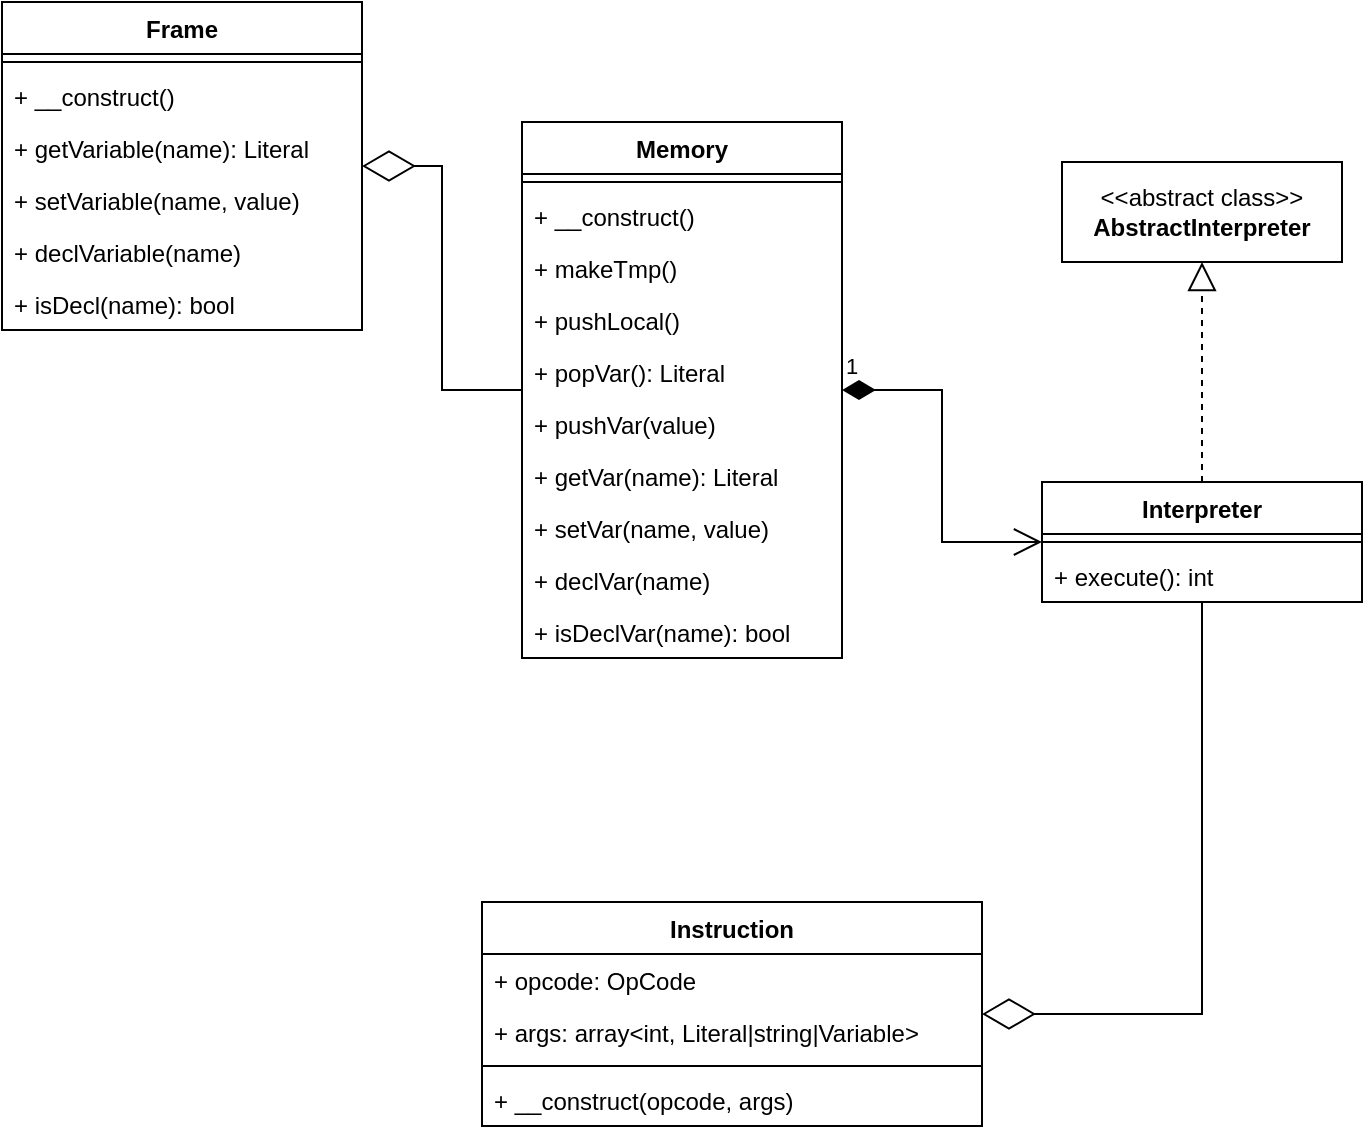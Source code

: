 <mxfile version="23.1.2" type="device">
  <diagram id="C5RBs43oDa-KdzZeNtuy" name="Page-1">
    <mxGraphModel dx="1399" dy="814" grid="1" gridSize="10" guides="1" tooltips="1" connect="1" arrows="1" fold="1" page="1" pageScale="1" pageWidth="700" pageHeight="600" math="0" shadow="0">
      <root>
        <mxCell id="WIyWlLk6GJQsqaUBKTNV-0" />
        <mxCell id="WIyWlLk6GJQsqaUBKTNV-1" parent="WIyWlLk6GJQsqaUBKTNV-0" />
        <mxCell id="OUJFUzNw8pVZdD7VIjOi-0" value="Interpreter" style="swimlane;fontStyle=1;align=center;verticalAlign=top;childLayout=stackLayout;horizontal=1;startSize=26;horizontalStack=0;resizeParent=1;resizeParentMax=0;resizeLast=0;collapsible=1;marginBottom=0;whiteSpace=wrap;html=1;" vertex="1" parent="WIyWlLk6GJQsqaUBKTNV-1">
          <mxGeometry x="530" y="259" width="160" height="60" as="geometry" />
        </mxCell>
        <mxCell id="OUJFUzNw8pVZdD7VIjOi-2" value="" style="line;strokeWidth=1;fillColor=none;align=left;verticalAlign=middle;spacingTop=-1;spacingLeft=3;spacingRight=3;rotatable=0;labelPosition=right;points=[];portConstraint=eastwest;strokeColor=inherit;" vertex="1" parent="OUJFUzNw8pVZdD7VIjOi-0">
          <mxGeometry y="26" width="160" height="8" as="geometry" />
        </mxCell>
        <mxCell id="OUJFUzNw8pVZdD7VIjOi-3" value="+ execute(): int" style="text;strokeColor=none;fillColor=none;align=left;verticalAlign=top;spacingLeft=4;spacingRight=4;overflow=hidden;rotatable=0;points=[[0,0.5],[1,0.5]];portConstraint=eastwest;whiteSpace=wrap;html=1;" vertex="1" parent="OUJFUzNw8pVZdD7VIjOi-0">
          <mxGeometry y="34" width="160" height="26" as="geometry" />
        </mxCell>
        <mxCell id="OUJFUzNw8pVZdD7VIjOi-4" value="&amp;lt;&amp;lt;abstract class&amp;gt;&amp;gt;&lt;br&gt;&lt;b&gt;AbstractInterpreter&lt;/b&gt;" style="html=1;whiteSpace=wrap;" vertex="1" parent="WIyWlLk6GJQsqaUBKTNV-1">
          <mxGeometry x="540" y="99" width="140" height="50" as="geometry" />
        </mxCell>
        <mxCell id="OUJFUzNw8pVZdD7VIjOi-5" value="Frame" style="swimlane;fontStyle=1;align=center;verticalAlign=top;childLayout=stackLayout;horizontal=1;startSize=26;horizontalStack=0;resizeParent=1;resizeParentMax=0;resizeLast=0;collapsible=1;marginBottom=0;whiteSpace=wrap;html=1;" vertex="1" parent="WIyWlLk6GJQsqaUBKTNV-1">
          <mxGeometry x="10" y="19" width="180" height="164" as="geometry" />
        </mxCell>
        <mxCell id="OUJFUzNw8pVZdD7VIjOi-7" value="" style="line;strokeWidth=1;fillColor=none;align=left;verticalAlign=middle;spacingTop=-1;spacingLeft=3;spacingRight=3;rotatable=0;labelPosition=right;points=[];portConstraint=eastwest;strokeColor=inherit;" vertex="1" parent="OUJFUzNw8pVZdD7VIjOi-5">
          <mxGeometry y="26" width="180" height="8" as="geometry" />
        </mxCell>
        <mxCell id="OUJFUzNw8pVZdD7VIjOi-17" value="+ __construct()" style="text;strokeColor=none;fillColor=none;align=left;verticalAlign=top;spacingLeft=4;spacingRight=4;overflow=hidden;rotatable=0;points=[[0,0.5],[1,0.5]];portConstraint=eastwest;whiteSpace=wrap;html=1;" vertex="1" parent="OUJFUzNw8pVZdD7VIjOi-5">
          <mxGeometry y="34" width="180" height="26" as="geometry" />
        </mxCell>
        <mxCell id="OUJFUzNw8pVZdD7VIjOi-8" value="+ getVariable(name): Literal" style="text;strokeColor=none;fillColor=none;align=left;verticalAlign=top;spacingLeft=4;spacingRight=4;overflow=hidden;rotatable=0;points=[[0,0.5],[1,0.5]];portConstraint=eastwest;whiteSpace=wrap;html=1;" vertex="1" parent="OUJFUzNw8pVZdD7VIjOi-5">
          <mxGeometry y="60" width="180" height="26" as="geometry" />
        </mxCell>
        <mxCell id="OUJFUzNw8pVZdD7VIjOi-9" value="+ setVariable(name, value)" style="text;strokeColor=none;fillColor=none;align=left;verticalAlign=top;spacingLeft=4;spacingRight=4;overflow=hidden;rotatable=0;points=[[0,0.5],[1,0.5]];portConstraint=eastwest;whiteSpace=wrap;html=1;" vertex="1" parent="OUJFUzNw8pVZdD7VIjOi-5">
          <mxGeometry y="86" width="180" height="26" as="geometry" />
        </mxCell>
        <mxCell id="OUJFUzNw8pVZdD7VIjOi-10" value="+ declVariable(name)" style="text;strokeColor=none;fillColor=none;align=left;verticalAlign=top;spacingLeft=4;spacingRight=4;overflow=hidden;rotatable=0;points=[[0,0.5],[1,0.5]];portConstraint=eastwest;whiteSpace=wrap;html=1;" vertex="1" parent="OUJFUzNw8pVZdD7VIjOi-5">
          <mxGeometry y="112" width="180" height="26" as="geometry" />
        </mxCell>
        <mxCell id="OUJFUzNw8pVZdD7VIjOi-11" value="+ isDecl(name): bool" style="text;strokeColor=none;fillColor=none;align=left;verticalAlign=top;spacingLeft=4;spacingRight=4;overflow=hidden;rotatable=0;points=[[0,0.5],[1,0.5]];portConstraint=eastwest;whiteSpace=wrap;html=1;" vertex="1" parent="OUJFUzNw8pVZdD7VIjOi-5">
          <mxGeometry y="138" width="180" height="26" as="geometry" />
        </mxCell>
        <mxCell id="OUJFUzNw8pVZdD7VIjOi-12" value="Instruction" style="swimlane;fontStyle=1;align=center;verticalAlign=top;childLayout=stackLayout;horizontal=1;startSize=26;horizontalStack=0;resizeParent=1;resizeParentMax=0;resizeLast=0;collapsible=1;marginBottom=0;whiteSpace=wrap;html=1;" vertex="1" parent="WIyWlLk6GJQsqaUBKTNV-1">
          <mxGeometry x="250" y="469" width="250" height="112" as="geometry" />
        </mxCell>
        <mxCell id="OUJFUzNw8pVZdD7VIjOi-13" value="+ opcode: OpCode" style="text;strokeColor=none;fillColor=none;align=left;verticalAlign=top;spacingLeft=4;spacingRight=4;overflow=hidden;rotatable=0;points=[[0,0.5],[1,0.5]];portConstraint=eastwest;whiteSpace=wrap;html=1;" vertex="1" parent="OUJFUzNw8pVZdD7VIjOi-12">
          <mxGeometry y="26" width="250" height="26" as="geometry" />
        </mxCell>
        <mxCell id="OUJFUzNw8pVZdD7VIjOi-16" value="+ args: array&amp;lt;int, Literal|string|Variable&amp;gt;" style="text;strokeColor=none;fillColor=none;align=left;verticalAlign=top;spacingLeft=4;spacingRight=4;overflow=hidden;rotatable=0;points=[[0,0.5],[1,0.5]];portConstraint=eastwest;whiteSpace=wrap;html=1;" vertex="1" parent="OUJFUzNw8pVZdD7VIjOi-12">
          <mxGeometry y="52" width="250" height="26" as="geometry" />
        </mxCell>
        <mxCell id="OUJFUzNw8pVZdD7VIjOi-14" value="" style="line;strokeWidth=1;fillColor=none;align=left;verticalAlign=middle;spacingTop=-1;spacingLeft=3;spacingRight=3;rotatable=0;labelPosition=right;points=[];portConstraint=eastwest;strokeColor=inherit;" vertex="1" parent="OUJFUzNw8pVZdD7VIjOi-12">
          <mxGeometry y="78" width="250" height="8" as="geometry" />
        </mxCell>
        <mxCell id="OUJFUzNw8pVZdD7VIjOi-15" value="+ __construct(opcode, args)" style="text;strokeColor=none;fillColor=none;align=left;verticalAlign=top;spacingLeft=4;spacingRight=4;overflow=hidden;rotatable=0;points=[[0,0.5],[1,0.5]];portConstraint=eastwest;whiteSpace=wrap;html=1;" vertex="1" parent="OUJFUzNw8pVZdD7VIjOi-12">
          <mxGeometry y="86" width="250" height="26" as="geometry" />
        </mxCell>
        <mxCell id="OUJFUzNw8pVZdD7VIjOi-18" value="Memory" style="swimlane;fontStyle=1;align=center;verticalAlign=top;childLayout=stackLayout;horizontal=1;startSize=26;horizontalStack=0;resizeParent=1;resizeParentMax=0;resizeLast=0;collapsible=1;marginBottom=0;whiteSpace=wrap;html=1;" vertex="1" parent="WIyWlLk6GJQsqaUBKTNV-1">
          <mxGeometry x="270" y="79" width="160" height="268" as="geometry" />
        </mxCell>
        <mxCell id="OUJFUzNw8pVZdD7VIjOi-20" value="" style="line;strokeWidth=1;fillColor=none;align=left;verticalAlign=middle;spacingTop=-1;spacingLeft=3;spacingRight=3;rotatable=0;labelPosition=right;points=[];portConstraint=eastwest;strokeColor=inherit;" vertex="1" parent="OUJFUzNw8pVZdD7VIjOi-18">
          <mxGeometry y="26" width="160" height="8" as="geometry" />
        </mxCell>
        <mxCell id="OUJFUzNw8pVZdD7VIjOi-30" value="+ __construct()" style="text;strokeColor=none;fillColor=none;align=left;verticalAlign=top;spacingLeft=4;spacingRight=4;overflow=hidden;rotatable=0;points=[[0,0.5],[1,0.5]];portConstraint=eastwest;whiteSpace=wrap;html=1;" vertex="1" parent="OUJFUzNw8pVZdD7VIjOi-18">
          <mxGeometry y="34" width="160" height="26" as="geometry" />
        </mxCell>
        <mxCell id="OUJFUzNw8pVZdD7VIjOi-19" value="+ makeTmp()" style="text;strokeColor=none;fillColor=none;align=left;verticalAlign=top;spacingLeft=4;spacingRight=4;overflow=hidden;rotatable=0;points=[[0,0.5],[1,0.5]];portConstraint=eastwest;whiteSpace=wrap;html=1;" vertex="1" parent="OUJFUzNw8pVZdD7VIjOi-18">
          <mxGeometry y="60" width="160" height="26" as="geometry" />
        </mxCell>
        <mxCell id="OUJFUzNw8pVZdD7VIjOi-21" value="+ pushLocal()" style="text;strokeColor=none;fillColor=none;align=left;verticalAlign=top;spacingLeft=4;spacingRight=4;overflow=hidden;rotatable=0;points=[[0,0.5],[1,0.5]];portConstraint=eastwest;whiteSpace=wrap;html=1;" vertex="1" parent="OUJFUzNw8pVZdD7VIjOi-18">
          <mxGeometry y="86" width="160" height="26" as="geometry" />
        </mxCell>
        <mxCell id="OUJFUzNw8pVZdD7VIjOi-22" value="+ popVar(): Literal" style="text;strokeColor=none;fillColor=none;align=left;verticalAlign=top;spacingLeft=4;spacingRight=4;overflow=hidden;rotatable=0;points=[[0,0.5],[1,0.5]];portConstraint=eastwest;whiteSpace=wrap;html=1;" vertex="1" parent="OUJFUzNw8pVZdD7VIjOi-18">
          <mxGeometry y="112" width="160" height="26" as="geometry" />
        </mxCell>
        <mxCell id="OUJFUzNw8pVZdD7VIjOi-27" value="+ pushVar(value)" style="text;strokeColor=none;fillColor=none;align=left;verticalAlign=top;spacingLeft=4;spacingRight=4;overflow=hidden;rotatable=0;points=[[0,0.5],[1,0.5]];portConstraint=eastwest;whiteSpace=wrap;html=1;" vertex="1" parent="OUJFUzNw8pVZdD7VIjOi-18">
          <mxGeometry y="138" width="160" height="26" as="geometry" />
        </mxCell>
        <mxCell id="OUJFUzNw8pVZdD7VIjOi-28" value="+ getVar(name): Literal" style="text;strokeColor=none;fillColor=none;align=left;verticalAlign=top;spacingLeft=4;spacingRight=4;overflow=hidden;rotatable=0;points=[[0,0.5],[1,0.5]];portConstraint=eastwest;whiteSpace=wrap;html=1;" vertex="1" parent="OUJFUzNw8pVZdD7VIjOi-18">
          <mxGeometry y="164" width="160" height="26" as="geometry" />
        </mxCell>
        <mxCell id="OUJFUzNw8pVZdD7VIjOi-29" value="+ setVar(name, value)" style="text;strokeColor=none;fillColor=none;align=left;verticalAlign=top;spacingLeft=4;spacingRight=4;overflow=hidden;rotatable=0;points=[[0,0.5],[1,0.5]];portConstraint=eastwest;whiteSpace=wrap;html=1;" vertex="1" parent="OUJFUzNw8pVZdD7VIjOi-18">
          <mxGeometry y="190" width="160" height="26" as="geometry" />
        </mxCell>
        <mxCell id="OUJFUzNw8pVZdD7VIjOi-31" value="+ declVar(name)" style="text;strokeColor=none;fillColor=none;align=left;verticalAlign=top;spacingLeft=4;spacingRight=4;overflow=hidden;rotatable=0;points=[[0,0.5],[1,0.5]];portConstraint=eastwest;whiteSpace=wrap;html=1;" vertex="1" parent="OUJFUzNw8pVZdD7VIjOi-18">
          <mxGeometry y="216" width="160" height="26" as="geometry" />
        </mxCell>
        <mxCell id="OUJFUzNw8pVZdD7VIjOi-32" value="+ isDeclVar(name): bool" style="text;strokeColor=none;fillColor=none;align=left;verticalAlign=top;spacingLeft=4;spacingRight=4;overflow=hidden;rotatable=0;points=[[0,0.5],[1,0.5]];portConstraint=eastwest;whiteSpace=wrap;html=1;" vertex="1" parent="OUJFUzNw8pVZdD7VIjOi-18">
          <mxGeometry y="242" width="160" height="26" as="geometry" />
        </mxCell>
        <mxCell id="OUJFUzNw8pVZdD7VIjOi-33" value="" style="endArrow=block;dashed=1;endFill=0;endSize=12;html=1;rounded=0;" edge="1" parent="WIyWlLk6GJQsqaUBKTNV-1" source="OUJFUzNw8pVZdD7VIjOi-0" target="OUJFUzNw8pVZdD7VIjOi-4">
          <mxGeometry width="160" relative="1" as="geometry">
            <mxPoint x="500" y="239" as="sourcePoint" />
            <mxPoint x="660" y="239" as="targetPoint" />
          </mxGeometry>
        </mxCell>
        <mxCell id="OUJFUzNw8pVZdD7VIjOi-34" value="1" style="endArrow=open;html=1;endSize=12;startArrow=diamondThin;startSize=14;startFill=1;edgeStyle=orthogonalEdgeStyle;align=left;verticalAlign=bottom;rounded=0;" edge="1" parent="WIyWlLk6GJQsqaUBKTNV-1" source="OUJFUzNw8pVZdD7VIjOi-18" target="OUJFUzNw8pVZdD7VIjOi-0">
          <mxGeometry x="-1" y="3" relative="1" as="geometry">
            <mxPoint x="260" y="219" as="sourcePoint" />
            <mxPoint x="420" y="219" as="targetPoint" />
          </mxGeometry>
        </mxCell>
        <mxCell id="OUJFUzNw8pVZdD7VIjOi-35" value="" style="endArrow=diamondThin;endFill=0;endSize=24;html=1;rounded=0;" edge="1" parent="WIyWlLk6GJQsqaUBKTNV-1" source="OUJFUzNw8pVZdD7VIjOi-3" target="OUJFUzNw8pVZdD7VIjOi-12">
          <mxGeometry width="160" relative="1" as="geometry">
            <mxPoint x="260" y="459" as="sourcePoint" />
            <mxPoint x="420" y="459" as="targetPoint" />
            <Array as="points">
              <mxPoint x="610" y="525" />
            </Array>
          </mxGeometry>
        </mxCell>
        <mxCell id="OUJFUzNw8pVZdD7VIjOi-37" value="" style="endArrow=diamondThin;endFill=0;endSize=24;html=1;rounded=0;" edge="1" parent="WIyWlLk6GJQsqaUBKTNV-1" source="OUJFUzNw8pVZdD7VIjOi-18" target="OUJFUzNw8pVZdD7VIjOi-5">
          <mxGeometry width="160" relative="1" as="geometry">
            <mxPoint x="260" y="219" as="sourcePoint" />
            <mxPoint x="420" y="219" as="targetPoint" />
            <Array as="points">
              <mxPoint x="230" y="213" />
              <mxPoint x="230" y="101" />
            </Array>
          </mxGeometry>
        </mxCell>
      </root>
    </mxGraphModel>
  </diagram>
</mxfile>
